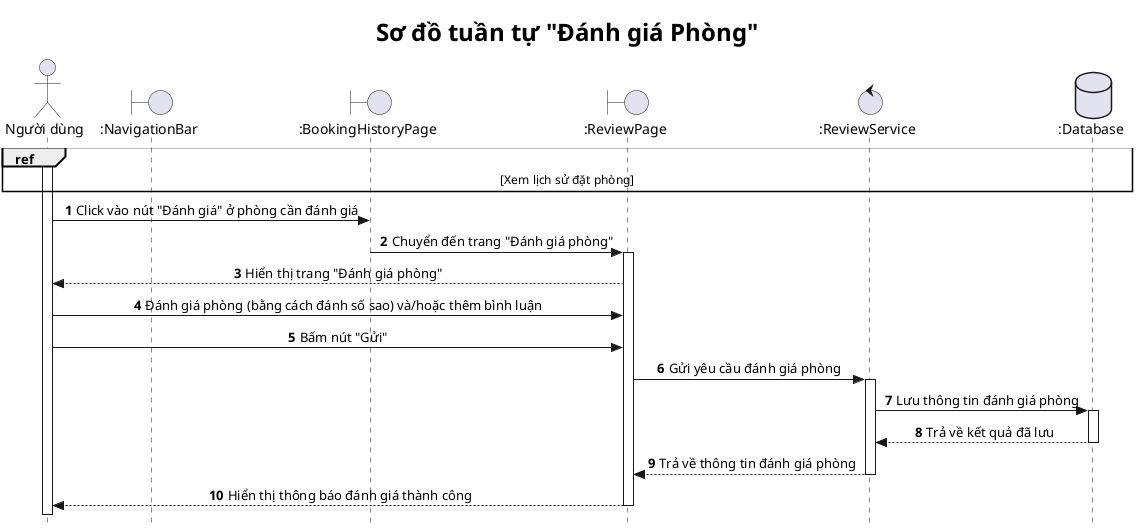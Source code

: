 @startuml

title <size: 24> Sơ đồ tuần tự "Đánh giá Phòng" </size>

skinparam style strictuml
skinparam SequenceMessageAlignment center

autonumber

actor "Người dùng" as U
boundary ":NavigationBar" as NB  
boundary ":BookingHistoryPage" as BHP
boundary ":ReviewPage" as RP
control ":ReviewService" as RS
database ":Database" as DB  

activate U

ref over U, DB
    [Xem lịch sử đặt phòng]
end ref

U -> BHP: Click vào nút "Đánh giá" ở phòng cần đánh giá
BHP -> RP: Chuyển đến trang "Đánh giá phòng"
deactivate BHP
activate RP
RP --> U: Hiển thị trang "Đánh giá phòng"
U -> RP: Đánh giá phòng (bằng cách đánh số sao) và/hoặc thêm bình luận
U -> RP: Bấm nút "Gửi"
RP -> RS: Gửi yêu cầu đánh giá phòng
activate RS
RS -> DB: Lưu thông tin đánh giá phòng
activate DB
DB --> RS: Trả về kết quả đã lưu
deactivate DB
RS --> RP: Trả về thông tin đánh giá phòng
deactivate RS
RP --> U: Hiển thị thông báo đánh giá thành công
deactivate RP

@enduml